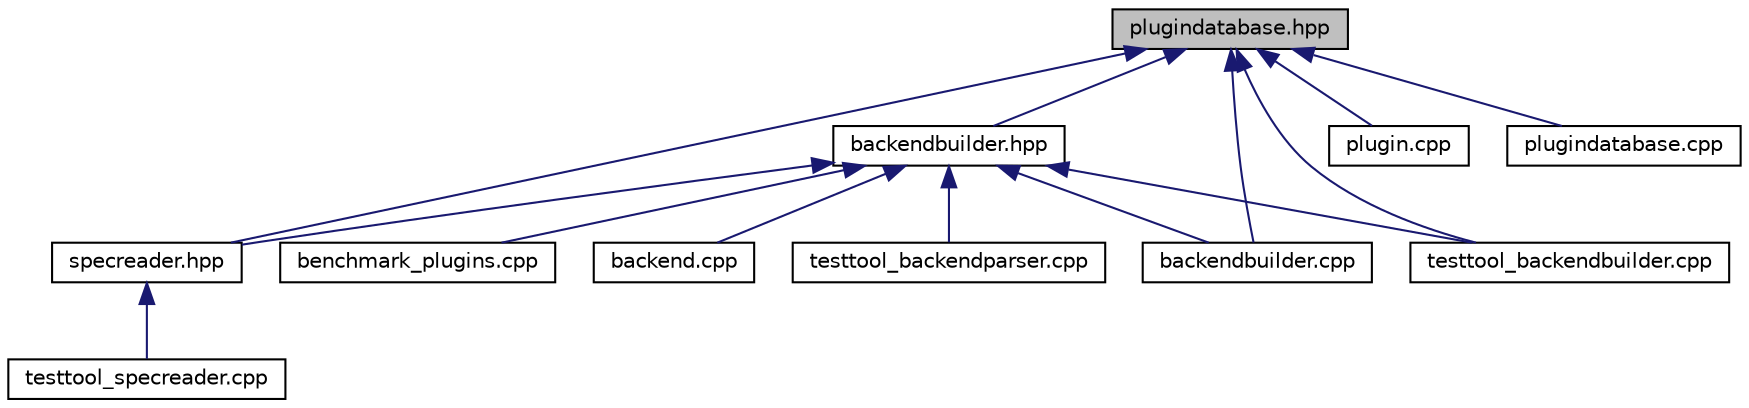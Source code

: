 digraph "plugindatabase.hpp"
{
  edge [fontname="Helvetica",fontsize="10",labelfontname="Helvetica",labelfontsize="10"];
  node [fontname="Helvetica",fontsize="10",shape=record];
  Node1 [label="plugindatabase.hpp",height=0.2,width=0.4,color="black", fillcolor="grey75", style="filled", fontcolor="black"];
  Node1 -> Node2 [dir="back",color="midnightblue",fontsize="10",style="solid"];
  Node2 [label="backendbuilder.hpp",height=0.2,width=0.4,color="black", fillcolor="white", style="filled",URL="$backendbuilder_8hpp.html",tooltip="Implements a way to build backends. "];
  Node2 -> Node3 [dir="back",color="midnightblue",fontsize="10",style="solid"];
  Node3 [label="benchmark_plugins.cpp",height=0.2,width=0.4,color="black", fillcolor="white", style="filled",URL="$benchmark__plugins_8cpp.html",tooltip="benchmark for getenv "];
  Node2 -> Node4 [dir="back",color="midnightblue",fontsize="10",style="solid"];
  Node4 [label="backend.cpp",height=0.2,width=0.4,color="black", fillcolor="white", style="filled",URL="$examples_2backend_8cpp.html"];
  Node2 -> Node5 [dir="back",color="midnightblue",fontsize="10",style="solid"];
  Node5 [label="specreader.hpp",height=0.2,width=0.4,color="black", fillcolor="white", style="filled",URL="$specreader_8hpp.html",tooltip="Implements a way to read spec for mounting purposes. "];
  Node5 -> Node6 [dir="back",color="midnightblue",fontsize="10",style="solid"];
  Node6 [label="testtool_specreader.cpp",height=0.2,width=0.4,color="black", fillcolor="white", style="filled",URL="$testtool__specreader_8cpp.html",tooltip="Tests for the spec readerclass. "];
  Node2 -> Node7 [dir="back",color="midnightblue",fontsize="10",style="solid"];
  Node7 [label="backendbuilder.cpp",height=0.2,width=0.4,color="black", fillcolor="white", style="filled",URL="$backendbuilder_8cpp.html",tooltip="Implementation of backend builder. "];
  Node2 -> Node8 [dir="back",color="midnightblue",fontsize="10",style="solid"];
  Node8 [label="testtool_backendbuilder.cpp",height=0.2,width=0.4,color="black", fillcolor="white", style="filled",URL="$testtool__backendbuilder_8cpp.html",tooltip="Tests for the Backend builder class. "];
  Node2 -> Node9 [dir="back",color="midnightblue",fontsize="10",style="solid"];
  Node9 [label="testtool_backendparser.cpp",height=0.2,width=0.4,color="black", fillcolor="white", style="filled",URL="$testtool__backendparser_8cpp.html",tooltip="Tests for the Backend parser class. "];
  Node1 -> Node5 [dir="back",color="midnightblue",fontsize="10",style="solid"];
  Node1 -> Node7 [dir="back",color="midnightblue",fontsize="10",style="solid"];
  Node1 -> Node10 [dir="back",color="midnightblue",fontsize="10",style="solid"];
  Node10 [label="plugin.cpp",height=0.2,width=0.4,color="black", fillcolor="white", style="filled",URL="$plugin_8cpp.html",tooltip="Implementation of plugin. "];
  Node1 -> Node11 [dir="back",color="midnightblue",fontsize="10",style="solid"];
  Node11 [label="plugindatabase.cpp",height=0.2,width=0.4,color="black", fillcolor="white", style="filled",URL="$plugindatabase_8cpp.html",tooltip="Implementation of PluginDatabase(s) "];
  Node1 -> Node8 [dir="back",color="midnightblue",fontsize="10",style="solid"];
}
